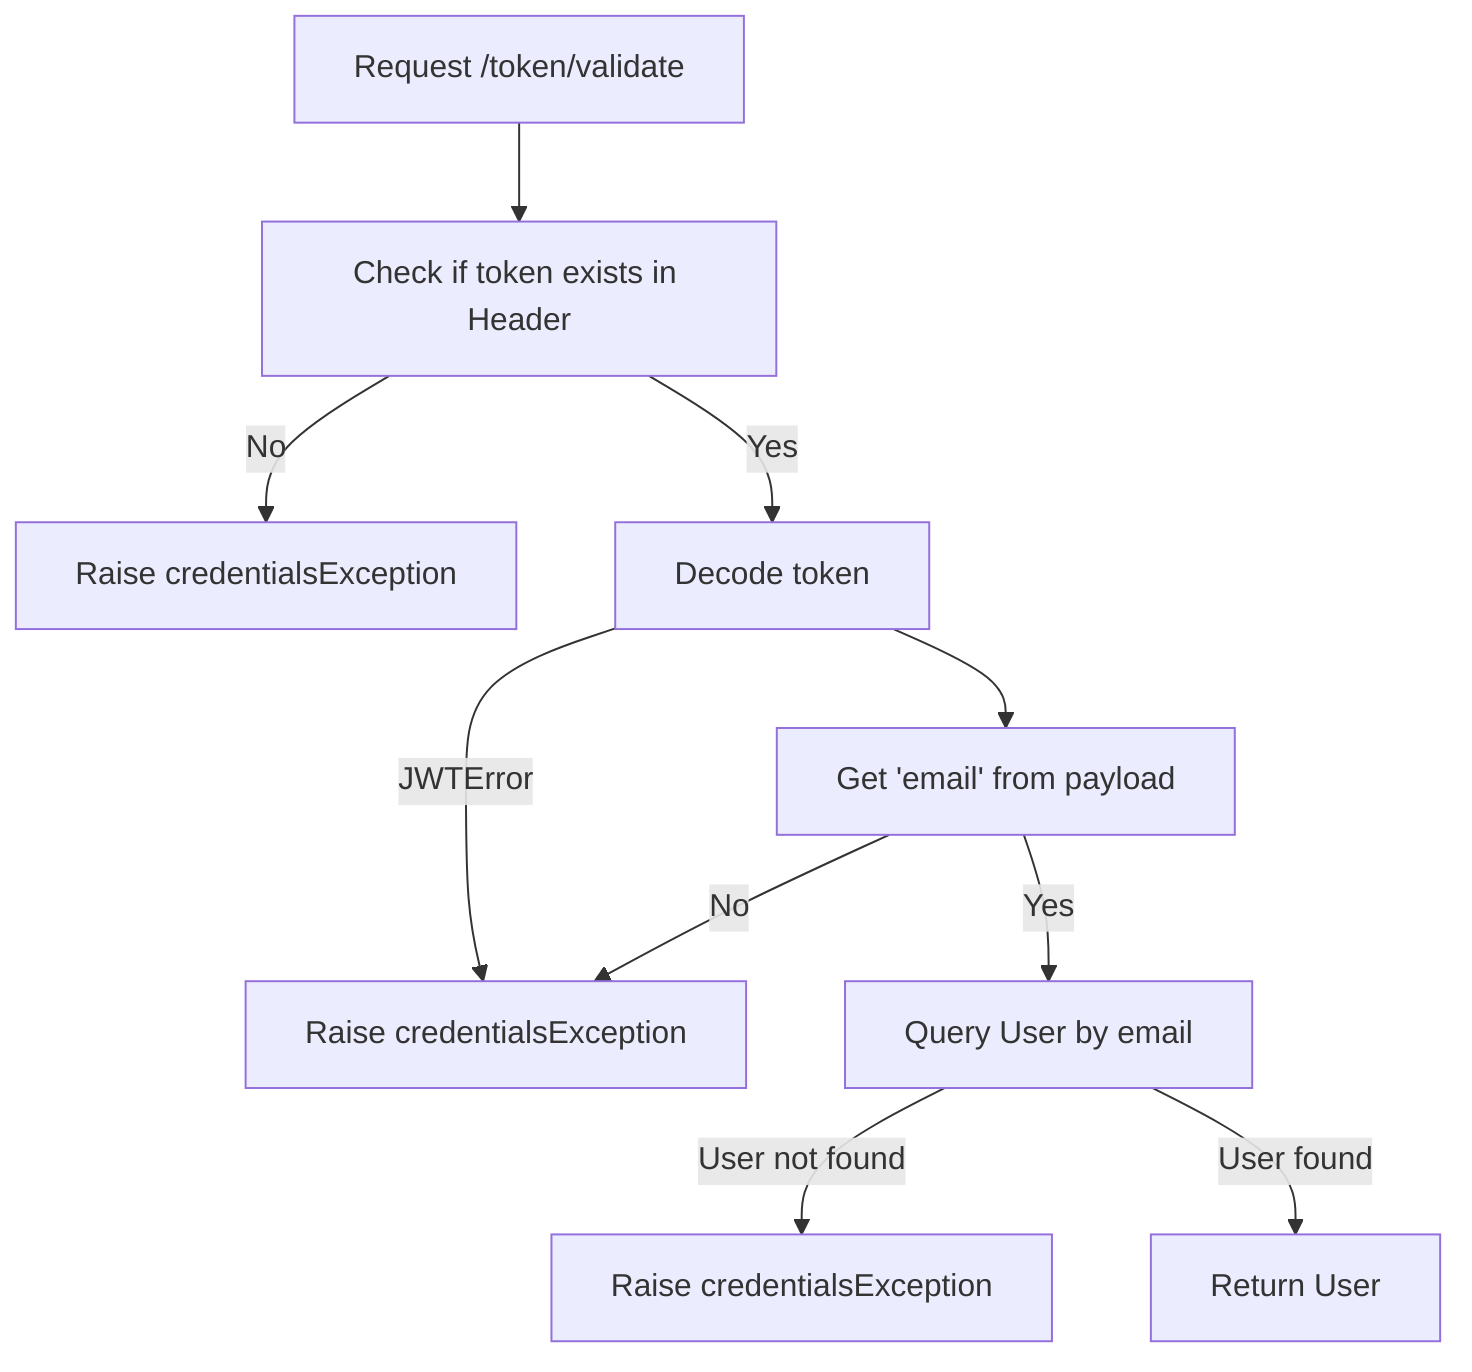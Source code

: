 graph TD;
  A[Request /token/validate] --> B[Check if token exists in Header];
  B -- No --> C[Raise credentialsException];
  B -- Yes --> D[Decode token];
  D --> E[Get 'email' from payload];
  E -- No --> F[Raise credentialsException];
  E -- Yes --> G[Query User by email];
  G -- User not found --> H[Raise credentialsException];
  G -- User found --> I[Return User];
  D -- JWTError --> F[Raise credentialsException];